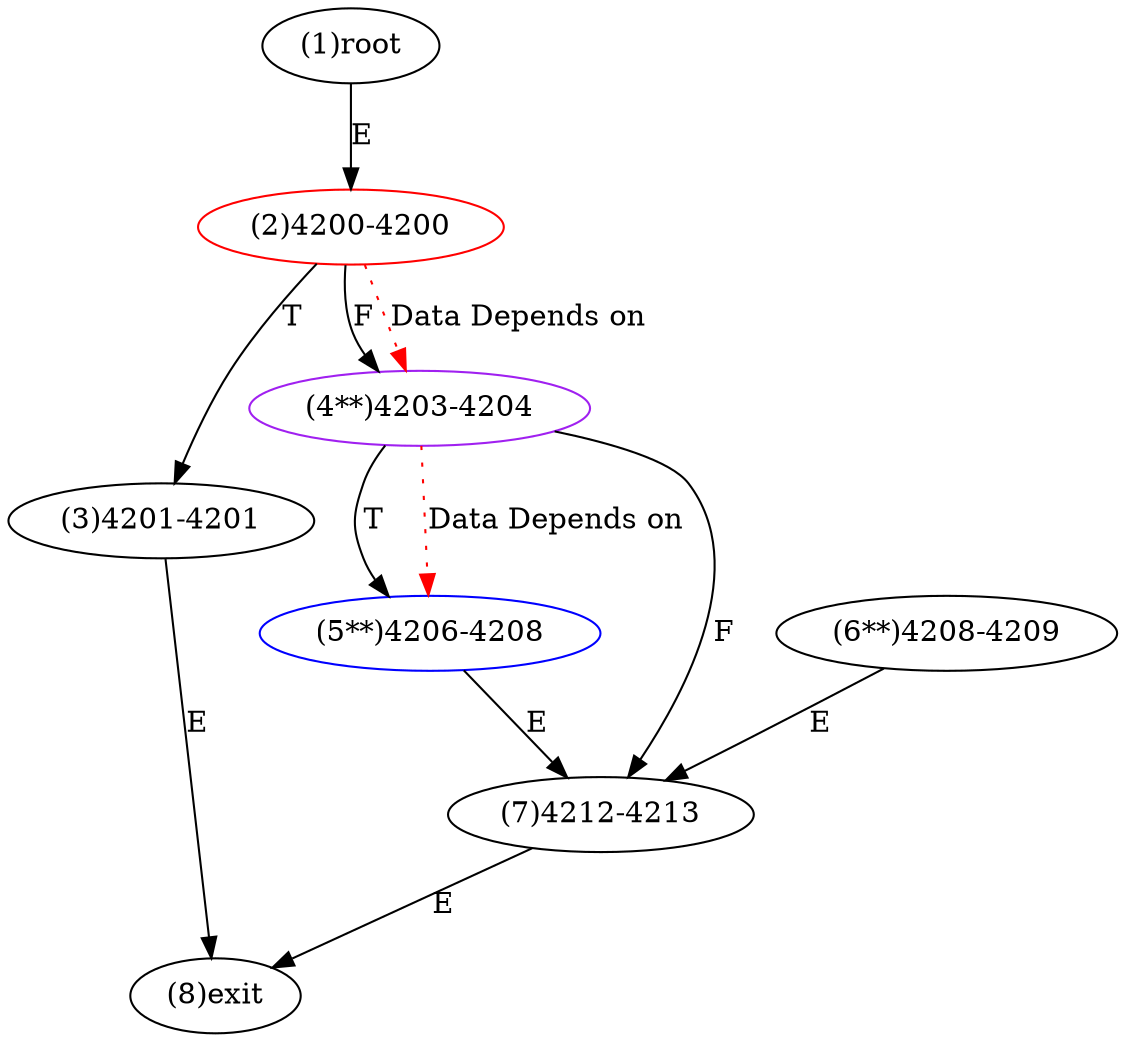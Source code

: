 digraph "" { 
1[ label="(1)root"];
2[ label="(2)4200-4200",color=red];
3[ label="(3)4201-4201"];
4[ label="(4**)4203-4204",color=purple];
5[ label="(5**)4206-4208",color=blue];
6[ label="(6**)4208-4209"];
7[ label="(7)4212-4213"];
8[ label="(8)exit"];
1->2[ label="E"];
2->4[ label="F"];
2->3[ label="T"];
3->8[ label="E"];
4->7[ label="F"];
4->5[ label="T"];
5->7[ label="E"];
6->7[ label="E"];
7->8[ label="E"];
2->4[ color="red" label="Data Depends on" style = dotted ];
4->5[ color="red" label="Data Depends on" style = dotted ];
}